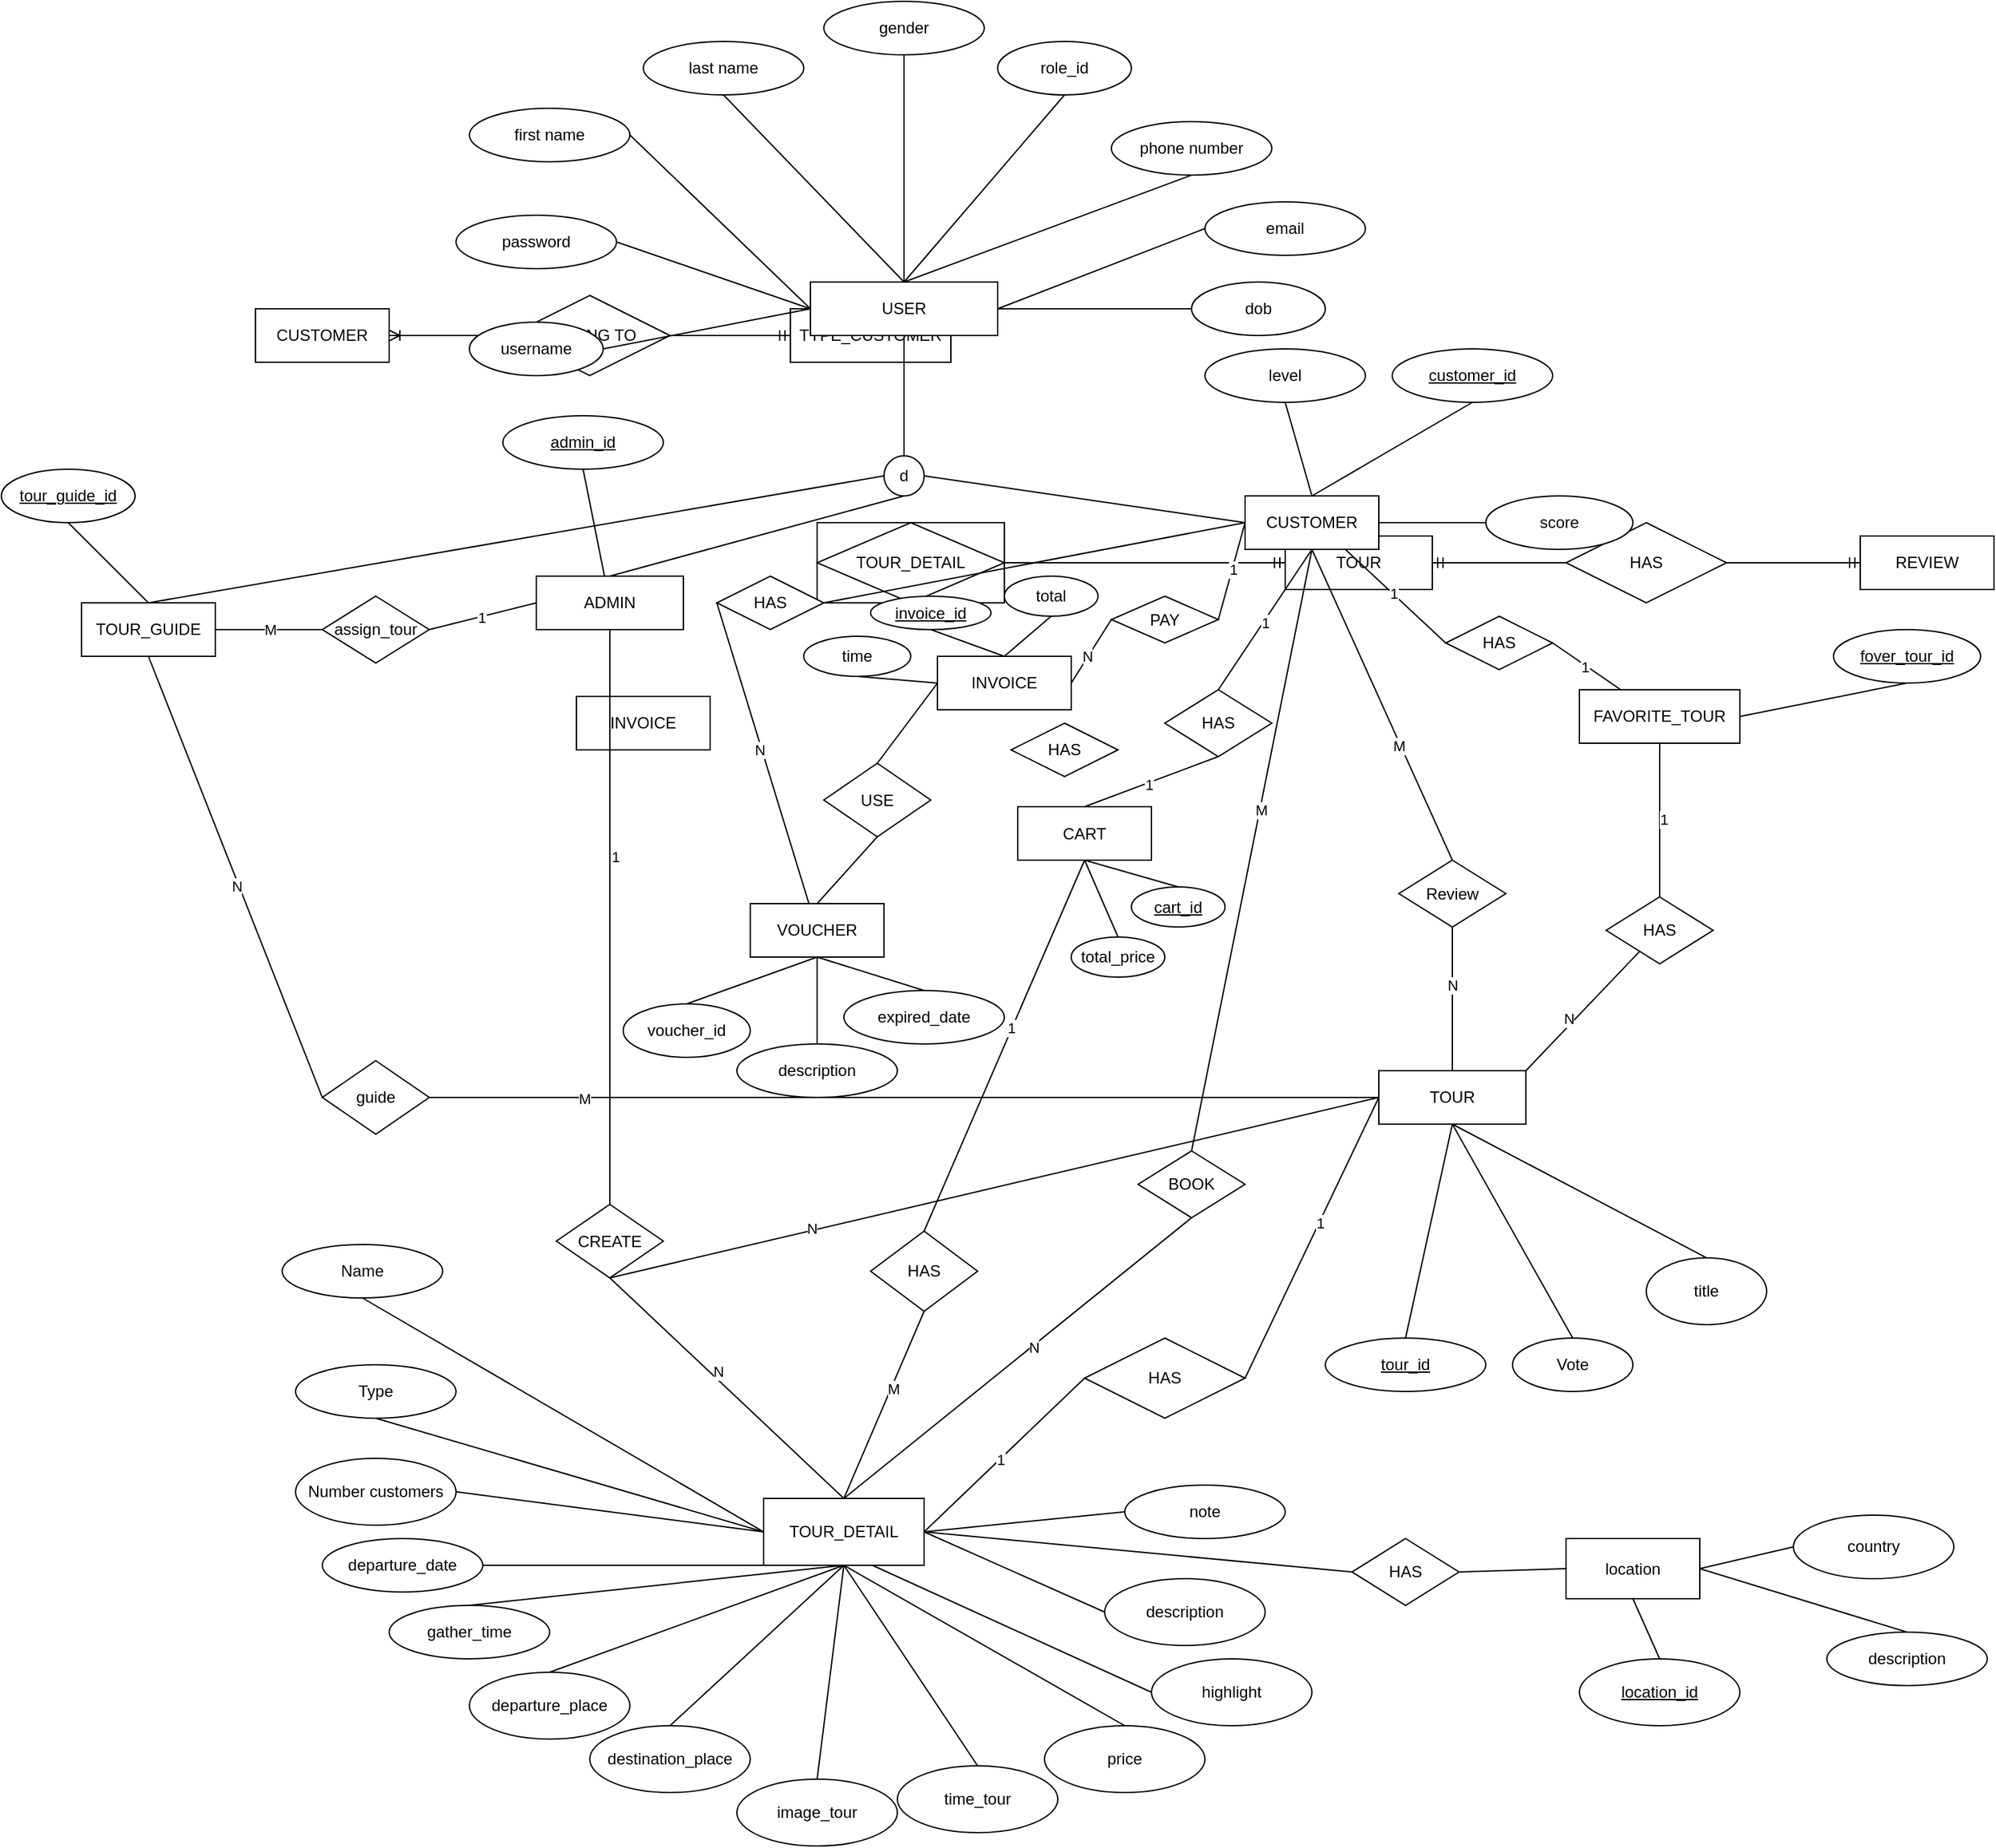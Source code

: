 <mxfile>
    <diagram id="e5dL9F90iZOPFYNuldWa" name="Page-1">
        <mxGraphModel dx="1543" dy="1527" grid="1" gridSize="10" guides="1" tooltips="1" connect="1" arrows="1" fold="1" page="1" pageScale="1" pageWidth="850" pageHeight="1100" background="none" math="0" shadow="0">
            <root>
                <mxCell id="0"/>
                <mxCell id="1" parent="0"/>
                <mxCell id="2" value="TOUR" style="rounded=0;whiteSpace=wrap;html=1;" parent="1" vertex="1">
                    <mxGeometry x="650" y="260" width="110" height="40" as="geometry"/>
                </mxCell>
                <mxCell id="3" value="TOUR_DETAIL" style="shape=associativeEntity;whiteSpace=wrap;html=1;align=center;" parent="1" vertex="1">
                    <mxGeometry x="300" y="250" width="140" height="60" as="geometry"/>
                </mxCell>
                <mxCell id="4" value="HAS" style="shape=rhombus;perimeter=rhombusPerimeter;whiteSpace=wrap;html=1;align=center;" parent="1" vertex="1">
                    <mxGeometry x="860" y="250" width="120" height="60" as="geometry"/>
                </mxCell>
                <mxCell id="5" value="" style="edgeStyle=entityRelationEdgeStyle;fontSize=12;html=1;endArrow=ERmandOne;rounded=0;entryX=1;entryY=0.5;entryDx=0;entryDy=0;exitX=0;exitY=0.5;exitDx=0;exitDy=0;" parent="1" source="4" target="2" edge="1">
                    <mxGeometry width="100" height="100" relative="1" as="geometry">
                        <mxPoint x="370" y="440" as="sourcePoint"/>
                        <mxPoint x="770" y="290" as="targetPoint"/>
                    </mxGeometry>
                </mxCell>
                <mxCell id="6" value="REVIEW" style="whiteSpace=wrap;html=1;align=center;" parent="1" vertex="1">
                    <mxGeometry x="1080" y="260" width="100" height="40" as="geometry"/>
                </mxCell>
                <mxCell id="7" value="" style="edgeStyle=entityRelationEdgeStyle;fontSize=12;html=1;endArrow=ERmandOne;rounded=0;exitX=1;exitY=0.5;exitDx=0;exitDy=0;" parent="1" source="4" target="6" edge="1">
                    <mxGeometry width="100" height="100" relative="1" as="geometry">
                        <mxPoint x="450" y="440" as="sourcePoint"/>
                        <mxPoint x="550" y="340" as="targetPoint"/>
                    </mxGeometry>
                </mxCell>
                <mxCell id="8" value="" style="edgeStyle=entityRelationEdgeStyle;fontSize=12;html=1;endArrow=ERmandOne;rounded=0;exitX=1;exitY=0.5;exitDx=0;exitDy=0;entryX=0;entryY=0.5;entryDx=0;entryDy=0;" parent="1" source="3" target="2" edge="1">
                    <mxGeometry width="100" height="100" relative="1" as="geometry">
                        <mxPoint x="450" y="320" as="sourcePoint"/>
                        <mxPoint x="550" y="220" as="targetPoint"/>
                    </mxGeometry>
                </mxCell>
                <mxCell id="9" value="INVOICE" style="whiteSpace=wrap;html=1;align=center;" parent="1" vertex="1">
                    <mxGeometry x="120" y="380" width="100" height="40" as="geometry"/>
                </mxCell>
                <mxCell id="10" value="CUSTOMER" style="whiteSpace=wrap;html=1;align=center;" parent="1" vertex="1">
                    <mxGeometry x="-120" y="90" width="100" height="40" as="geometry"/>
                </mxCell>
                <mxCell id="11" value="TYPE_CUSTOMER" style="whiteSpace=wrap;html=1;align=center;" parent="1" vertex="1">
                    <mxGeometry x="280" y="90" width="120" height="40" as="geometry"/>
                </mxCell>
                <mxCell id="12" value="BELONG TO" style="shape=rhombus;perimeter=rhombusPerimeter;whiteSpace=wrap;html=1;align=center;" parent="1" vertex="1">
                    <mxGeometry x="70" y="80" width="120" height="60" as="geometry"/>
                </mxCell>
                <mxCell id="13" value="" style="edgeStyle=entityRelationEdgeStyle;fontSize=12;html=1;endArrow=ERoneToMany;rounded=0;entryX=1;entryY=0.5;entryDx=0;entryDy=0;exitX=0;exitY=0.5;exitDx=0;exitDy=0;" parent="1" source="12" target="10" edge="1">
                    <mxGeometry width="100" height="100" relative="1" as="geometry">
                        <mxPoint x="450" y="180" as="sourcePoint"/>
                        <mxPoint x="550" y="80" as="targetPoint"/>
                    </mxGeometry>
                </mxCell>
                <mxCell id="14" value="" style="edgeStyle=entityRelationEdgeStyle;fontSize=12;html=1;endArrow=ERmandOne;rounded=0;exitX=1;exitY=0.5;exitDx=0;exitDy=0;" parent="1" source="12" target="11" edge="1">
                    <mxGeometry width="100" height="100" relative="1" as="geometry">
                        <mxPoint x="450" y="180" as="sourcePoint"/>
                        <mxPoint x="550" y="80" as="targetPoint"/>
                    </mxGeometry>
                </mxCell>
                <mxCell id="15" value="TOUR" style="rounded=0;whiteSpace=wrap;html=1;" vertex="1" parent="1">
                    <mxGeometry x="720" y="660" width="110" height="40" as="geometry"/>
                </mxCell>
                <mxCell id="16" value="HAS" style="shape=rhombus;perimeter=rhombusPerimeter;whiteSpace=wrap;html=1;align=center;" vertex="1" parent="1">
                    <mxGeometry x="500" y="860" width="120" height="60" as="geometry"/>
                </mxCell>
                <mxCell id="17" value="INVOICE" style="whiteSpace=wrap;html=1;align=center;" vertex="1" parent="1">
                    <mxGeometry x="390" y="350" width="100" height="40" as="geometry"/>
                </mxCell>
                <mxCell id="18" value="CUSTOMER" style="whiteSpace=wrap;html=1;align=center;" vertex="1" parent="1">
                    <mxGeometry x="620" y="230" width="100" height="40" as="geometry"/>
                </mxCell>
                <mxCell id="19" value="Review" style="rhombus;whiteSpace=wrap;html=1;" vertex="1" parent="1">
                    <mxGeometry x="735" y="502.5" width="80" height="50" as="geometry"/>
                </mxCell>
                <mxCell id="20" value="" style="endArrow=none;html=1;rounded=0;exitX=0.5;exitY=0;exitDx=0;exitDy=0;entryX=0.5;entryY=1;entryDx=0;entryDy=0;" edge="1" parent="1" source="19" target="18">
                    <mxGeometry width="50" height="50" relative="1" as="geometry">
                        <mxPoint x="480" y="570" as="sourcePoint"/>
                        <mxPoint x="530" y="520" as="targetPoint"/>
                    </mxGeometry>
                </mxCell>
                <mxCell id="21" value="M" style="edgeLabel;html=1;align=center;verticalAlign=middle;resizable=0;points=[];" vertex="1" connectable="0" parent="20">
                    <mxGeometry x="-0.261" y="2" relative="1" as="geometry">
                        <mxPoint as="offset"/>
                    </mxGeometry>
                </mxCell>
                <mxCell id="22" value="" style="endArrow=none;html=1;rounded=0;exitX=0.5;exitY=0;exitDx=0;exitDy=0;entryX=0.5;entryY=1;entryDx=0;entryDy=0;" edge="1" parent="1" source="15" target="19">
                    <mxGeometry width="50" height="50" relative="1" as="geometry">
                        <mxPoint x="480" y="470" as="sourcePoint"/>
                        <mxPoint x="530" y="420" as="targetPoint"/>
                    </mxGeometry>
                </mxCell>
                <mxCell id="23" value="N" style="edgeLabel;html=1;align=center;verticalAlign=middle;resizable=0;points=[];" vertex="1" connectable="0" parent="22">
                    <mxGeometry x="0.204" relative="1" as="geometry">
                        <mxPoint as="offset"/>
                    </mxGeometry>
                </mxCell>
                <mxCell id="24" value="HAS" style="rhombus;whiteSpace=wrap;html=1;" vertex="1" parent="1">
                    <mxGeometry x="225" y="290" width="80" height="40" as="geometry"/>
                </mxCell>
                <mxCell id="25" value="VOUCHER" style="rounded=0;whiteSpace=wrap;html=1;" vertex="1" parent="1">
                    <mxGeometry x="250" y="535" width="100" height="40" as="geometry"/>
                </mxCell>
                <mxCell id="26" value="USER" style="rounded=0;whiteSpace=wrap;html=1;" vertex="1" parent="1">
                    <mxGeometry x="295" y="70" width="140" height="40" as="geometry"/>
                </mxCell>
                <mxCell id="27" value="TOUR_GUIDE" style="rounded=0;whiteSpace=wrap;html=1;" vertex="1" parent="1">
                    <mxGeometry x="-250" y="310" width="100" height="40" as="geometry"/>
                </mxCell>
                <mxCell id="28" value="ADMIN" style="rounded=0;whiteSpace=wrap;html=1;" vertex="1" parent="1">
                    <mxGeometry x="90" y="290" width="110" height="40" as="geometry"/>
                </mxCell>
                <mxCell id="29" value="FAVORITE_TOUR" style="rounded=0;whiteSpace=wrap;html=1;" vertex="1" parent="1">
                    <mxGeometry x="870" y="375" width="120" height="40" as="geometry"/>
                </mxCell>
                <mxCell id="30" value="" style="endArrow=none;html=1;rounded=0;exitX=0;exitY=0.5;exitDx=0;exitDy=0;entryX=1;entryY=0.5;entryDx=0;entryDy=0;" edge="1" parent="1" source="18" target="24">
                    <mxGeometry width="50" height="50" relative="1" as="geometry">
                        <mxPoint x="550" y="350" as="sourcePoint"/>
                        <mxPoint x="600" y="300" as="targetPoint"/>
                    </mxGeometry>
                </mxCell>
                <mxCell id="31" value="" style="endArrow=none;html=1;rounded=0;exitX=0;exitY=0.5;exitDx=0;exitDy=0;" edge="1" parent="1" source="24" target="25">
                    <mxGeometry width="50" height="50" relative="1" as="geometry">
                        <mxPoint x="550" y="350" as="sourcePoint"/>
                        <mxPoint x="600" y="300" as="targetPoint"/>
                    </mxGeometry>
                </mxCell>
                <mxCell id="32" value="N" style="edgeLabel;html=1;align=center;verticalAlign=middle;resizable=0;points=[];" vertex="1" connectable="0" parent="31">
                    <mxGeometry x="-0.027" y="-2" relative="1" as="geometry">
                        <mxPoint as="offset"/>
                    </mxGeometry>
                </mxCell>
                <mxCell id="33" value="" style="endArrow=none;html=1;rounded=0;exitX=0.75;exitY=1;exitDx=0;exitDy=0;entryX=0;entryY=0.5;entryDx=0;entryDy=0;" edge="1" parent="1" source="18" target="35">
                    <mxGeometry width="50" height="50" relative="1" as="geometry">
                        <mxPoint x="550" y="350" as="sourcePoint"/>
                        <mxPoint x="600" y="300" as="targetPoint"/>
                    </mxGeometry>
                </mxCell>
                <mxCell id="34" value="1" style="edgeLabel;html=1;align=center;verticalAlign=middle;resizable=0;points=[];" vertex="1" connectable="0" parent="33">
                    <mxGeometry x="-0.059" y="1" relative="1" as="geometry">
                        <mxPoint as="offset"/>
                    </mxGeometry>
                </mxCell>
                <mxCell id="35" value="HAS" style="rhombus;whiteSpace=wrap;html=1;" vertex="1" parent="1">
                    <mxGeometry x="770" y="320" width="80" height="40" as="geometry"/>
                </mxCell>
                <mxCell id="36" value="" style="endArrow=none;html=1;rounded=0;exitX=1;exitY=0.5;exitDx=0;exitDy=0;" edge="1" parent="1" source="35" target="29">
                    <mxGeometry width="50" height="50" relative="1" as="geometry">
                        <mxPoint x="550" y="350" as="sourcePoint"/>
                        <mxPoint x="600" y="300" as="targetPoint"/>
                    </mxGeometry>
                </mxCell>
                <mxCell id="37" value="1" style="edgeLabel;html=1;align=center;verticalAlign=middle;resizable=0;points=[];" vertex="1" connectable="0" parent="36">
                    <mxGeometry x="-0.026" y="-1" relative="1" as="geometry">
                        <mxPoint as="offset"/>
                    </mxGeometry>
                </mxCell>
                <mxCell id="38" value="" style="endArrow=none;html=1;rounded=0;exitX=1;exitY=0;exitDx=0;exitDy=0;" edge="1" parent="1" source="15" target="40">
                    <mxGeometry width="50" height="50" relative="1" as="geometry">
                        <mxPoint x="550" y="430" as="sourcePoint"/>
                        <mxPoint x="600" y="380" as="targetPoint"/>
                    </mxGeometry>
                </mxCell>
                <mxCell id="39" value="N" style="edgeLabel;html=1;align=center;verticalAlign=middle;resizable=0;points=[];" vertex="1" connectable="0" parent="38">
                    <mxGeometry x="-0.176" y="3" relative="1" as="geometry">
                        <mxPoint x="-1" as="offset"/>
                    </mxGeometry>
                </mxCell>
                <mxCell id="40" value="HAS" style="rhombus;whiteSpace=wrap;html=1;" vertex="1" parent="1">
                    <mxGeometry x="890" y="530" width="80" height="50" as="geometry"/>
                </mxCell>
                <mxCell id="41" value="" style="endArrow=none;html=1;rounded=0;exitX=0.5;exitY=1;exitDx=0;exitDy=0;entryX=0.5;entryY=0;entryDx=0;entryDy=0;" edge="1" parent="1" source="29" target="40">
                    <mxGeometry width="50" height="50" relative="1" as="geometry">
                        <mxPoint x="550" y="430" as="sourcePoint"/>
                        <mxPoint x="600" y="380" as="targetPoint"/>
                    </mxGeometry>
                </mxCell>
                <mxCell id="42" value="1" style="edgeLabel;html=1;align=center;verticalAlign=middle;resizable=0;points=[];" vertex="1" connectable="0" parent="41">
                    <mxGeometry x="-0.019" y="3" relative="1" as="geometry">
                        <mxPoint as="offset"/>
                    </mxGeometry>
                </mxCell>
                <mxCell id="43" value="TOUR_DETAIL" style="rounded=0;whiteSpace=wrap;html=1;" vertex="1" parent="1">
                    <mxGeometry x="260" y="980" width="120" height="50" as="geometry"/>
                </mxCell>
                <mxCell id="44" value="" style="endArrow=none;html=1;rounded=0;exitX=1;exitY=0.5;exitDx=0;exitDy=0;entryX=0;entryY=0.5;entryDx=0;entryDy=0;" edge="1" parent="1" source="43" target="16">
                    <mxGeometry width="50" height="50" relative="1" as="geometry">
                        <mxPoint x="230" y="300" as="sourcePoint"/>
                        <mxPoint x="280" y="250" as="targetPoint"/>
                    </mxGeometry>
                </mxCell>
                <mxCell id="45" value="N" style="edgeLabel;html=1;align=center;verticalAlign=middle;resizable=0;points=[];" vertex="1" connectable="0" parent="44">
                    <mxGeometry x="-0.065" y="-1" relative="1" as="geometry">
                        <mxPoint as="offset"/>
                    </mxGeometry>
                </mxCell>
                <mxCell id="46" value="1" style="edgeLabel;html=1;align=center;verticalAlign=middle;resizable=0;points=[];" vertex="1" connectable="0" parent="44">
                    <mxGeometry x="-0.051" relative="1" as="geometry">
                        <mxPoint as="offset"/>
                    </mxGeometry>
                </mxCell>
                <mxCell id="47" value="" style="endArrow=none;html=1;rounded=0;exitX=1;exitY=0.5;exitDx=0;exitDy=0;entryX=0;entryY=0.5;entryDx=0;entryDy=0;" edge="1" parent="1" source="16" target="15">
                    <mxGeometry width="50" height="50" relative="1" as="geometry">
                        <mxPoint x="230" y="300" as="sourcePoint"/>
                        <mxPoint x="280" y="250" as="targetPoint"/>
                    </mxGeometry>
                </mxCell>
                <mxCell id="48" value="1" style="edgeLabel;html=1;align=center;verticalAlign=middle;resizable=0;points=[];" vertex="1" connectable="0" parent="47">
                    <mxGeometry x="0.111" relative="1" as="geometry">
                        <mxPoint as="offset"/>
                    </mxGeometry>
                </mxCell>
                <mxCell id="49" value="Vote" style="ellipse;whiteSpace=wrap;html=1;" vertex="1" parent="1">
                    <mxGeometry x="820" y="860" width="90" height="40" as="geometry"/>
                </mxCell>
                <mxCell id="50" value="" style="endArrow=none;html=1;rounded=0;exitX=0.5;exitY=1;exitDx=0;exitDy=0;entryX=0.5;entryY=0;entryDx=0;entryDy=0;" edge="1" parent="1" source="15" target="49">
                    <mxGeometry width="50" height="50" relative="1" as="geometry">
                        <mxPoint x="390" y="590" as="sourcePoint"/>
                        <mxPoint x="440" y="540" as="targetPoint"/>
                    </mxGeometry>
                </mxCell>
                <mxCell id="51" value="BOOK" style="rhombus;whiteSpace=wrap;html=1;" vertex="1" parent="1">
                    <mxGeometry x="540" y="720" width="80" height="50" as="geometry"/>
                </mxCell>
                <mxCell id="52" value="" style="endArrow=none;html=1;rounded=0;exitX=0.5;exitY=0;exitDx=0;exitDy=0;entryX=0.5;entryY=1;entryDx=0;entryDy=0;" edge="1" parent="1" source="51" target="18">
                    <mxGeometry width="50" height="50" relative="1" as="geometry">
                        <mxPoint x="360" y="535" as="sourcePoint"/>
                        <mxPoint x="440" y="360" as="targetPoint"/>
                    </mxGeometry>
                </mxCell>
                <mxCell id="53" value="M" style="edgeLabel;html=1;align=center;verticalAlign=middle;resizable=0;points=[];" vertex="1" connectable="0" parent="52">
                    <mxGeometry x="0.134" y="-1" relative="1" as="geometry">
                        <mxPoint as="offset"/>
                    </mxGeometry>
                </mxCell>
                <mxCell id="54" value="" style="endArrow=none;html=1;rounded=0;exitX=0.5;exitY=0;exitDx=0;exitDy=0;entryX=0.5;entryY=1;entryDx=0;entryDy=0;" edge="1" parent="1" source="43" target="51">
                    <mxGeometry width="50" height="50" relative="1" as="geometry">
                        <mxPoint x="390" y="410" as="sourcePoint"/>
                        <mxPoint x="440" y="360" as="targetPoint"/>
                    </mxGeometry>
                </mxCell>
                <mxCell id="55" value="N" style="edgeLabel;html=1;align=center;verticalAlign=middle;resizable=0;points=[];" vertex="1" connectable="0" parent="54">
                    <mxGeometry x="0.085" y="-1" relative="1" as="geometry">
                        <mxPoint as="offset"/>
                    </mxGeometry>
                </mxCell>
                <mxCell id="56" value="username" style="ellipse;whiteSpace=wrap;html=1;" vertex="1" parent="1">
                    <mxGeometry x="40" y="100" width="100" height="40" as="geometry"/>
                </mxCell>
                <mxCell id="57" value="password" style="ellipse;whiteSpace=wrap;html=1;" vertex="1" parent="1">
                    <mxGeometry x="30" y="20" width="120" height="40" as="geometry"/>
                </mxCell>
                <mxCell id="58" value="first name" style="ellipse;whiteSpace=wrap;html=1;" vertex="1" parent="1">
                    <mxGeometry x="40" y="-60" width="120" height="40" as="geometry"/>
                </mxCell>
                <mxCell id="59" value="last name" style="ellipse;whiteSpace=wrap;html=1;" vertex="1" parent="1">
                    <mxGeometry x="170" y="-110" width="120" height="40" as="geometry"/>
                </mxCell>
                <mxCell id="60" value="phone number" style="ellipse;whiteSpace=wrap;html=1;" vertex="1" parent="1">
                    <mxGeometry x="520" y="-50" width="120" height="40" as="geometry"/>
                </mxCell>
                <mxCell id="61" value="gender" style="ellipse;whiteSpace=wrap;html=1;" vertex="1" parent="1">
                    <mxGeometry x="305" y="-140" width="120" height="40" as="geometry"/>
                </mxCell>
                <mxCell id="62" value="email" style="ellipse;whiteSpace=wrap;html=1;" vertex="1" parent="1">
                    <mxGeometry x="590" y="10" width="120" height="40" as="geometry"/>
                </mxCell>
                <mxCell id="63" value="dob" style="ellipse;whiteSpace=wrap;html=1;" vertex="1" parent="1">
                    <mxGeometry x="580" y="70" width="100" height="40" as="geometry"/>
                </mxCell>
                <mxCell id="64" value="role_id" style="ellipse;whiteSpace=wrap;html=1;" vertex="1" parent="1">
                    <mxGeometry x="435" y="-110" width="100" height="40" as="geometry"/>
                </mxCell>
                <mxCell id="65" value="" style="endArrow=none;html=1;rounded=0;exitX=0;exitY=0.5;exitDx=0;exitDy=0;entryX=1;entryY=0.5;entryDx=0;entryDy=0;" edge="1" parent="1" source="26" target="56">
                    <mxGeometry width="50" height="50" relative="1" as="geometry">
                        <mxPoint x="390" y="60" as="sourcePoint"/>
                        <mxPoint x="440" y="10" as="targetPoint"/>
                    </mxGeometry>
                </mxCell>
                <mxCell id="66" value="" style="endArrow=none;html=1;rounded=0;exitX=0;exitY=0.5;exitDx=0;exitDy=0;entryX=1;entryY=0.5;entryDx=0;entryDy=0;" edge="1" parent="1" source="26" target="57">
                    <mxGeometry width="50" height="50" relative="1" as="geometry">
                        <mxPoint x="390" y="60" as="sourcePoint"/>
                        <mxPoint x="440" y="10" as="targetPoint"/>
                    </mxGeometry>
                </mxCell>
                <mxCell id="67" value="" style="endArrow=none;html=1;rounded=0;exitX=0;exitY=0.5;exitDx=0;exitDy=0;entryX=1;entryY=0.5;entryDx=0;entryDy=0;" edge="1" parent="1" source="26" target="58">
                    <mxGeometry width="50" height="50" relative="1" as="geometry">
                        <mxPoint x="390" y="60" as="sourcePoint"/>
                        <mxPoint x="440" y="10" as="targetPoint"/>
                    </mxGeometry>
                </mxCell>
                <mxCell id="68" value="" style="endArrow=none;html=1;rounded=0;exitX=0.5;exitY=0;exitDx=0;exitDy=0;entryX=0.5;entryY=1;entryDx=0;entryDy=0;" edge="1" parent="1" source="26" target="59">
                    <mxGeometry width="50" height="50" relative="1" as="geometry">
                        <mxPoint x="390" y="60" as="sourcePoint"/>
                        <mxPoint x="440" y="10" as="targetPoint"/>
                    </mxGeometry>
                </mxCell>
                <mxCell id="69" value="" style="endArrow=none;html=1;rounded=0;exitX=0.5;exitY=0;exitDx=0;exitDy=0;entryX=0.5;entryY=1;entryDx=0;entryDy=0;" edge="1" parent="1" source="26" target="61">
                    <mxGeometry width="50" height="50" relative="1" as="geometry">
                        <mxPoint x="390" y="60" as="sourcePoint"/>
                        <mxPoint x="440" y="10" as="targetPoint"/>
                    </mxGeometry>
                </mxCell>
                <mxCell id="70" value="" style="endArrow=none;html=1;rounded=0;exitX=0.5;exitY=0;exitDx=0;exitDy=0;entryX=0.5;entryY=1;entryDx=0;entryDy=0;" edge="1" parent="1" source="26" target="64">
                    <mxGeometry width="50" height="50" relative="1" as="geometry">
                        <mxPoint x="390" y="60" as="sourcePoint"/>
                        <mxPoint x="440" y="10" as="targetPoint"/>
                    </mxGeometry>
                </mxCell>
                <mxCell id="71" value="" style="endArrow=none;html=1;rounded=0;exitX=0.5;exitY=0;exitDx=0;exitDy=0;entryX=0.5;entryY=1;entryDx=0;entryDy=0;" edge="1" parent="1" source="26" target="60">
                    <mxGeometry width="50" height="50" relative="1" as="geometry">
                        <mxPoint x="390" y="60" as="sourcePoint"/>
                        <mxPoint x="440" y="10" as="targetPoint"/>
                    </mxGeometry>
                </mxCell>
                <mxCell id="72" value="" style="endArrow=none;html=1;rounded=0;exitX=1;exitY=0.5;exitDx=0;exitDy=0;entryX=0;entryY=0.5;entryDx=0;entryDy=0;" edge="1" parent="1" source="26" target="62">
                    <mxGeometry width="50" height="50" relative="1" as="geometry">
                        <mxPoint x="390" y="60" as="sourcePoint"/>
                        <mxPoint x="440" y="10" as="targetPoint"/>
                    </mxGeometry>
                </mxCell>
                <mxCell id="73" value="" style="endArrow=none;html=1;rounded=0;exitX=1;exitY=0.5;exitDx=0;exitDy=0;entryX=0;entryY=0.5;entryDx=0;entryDy=0;" edge="1" parent="1" source="26" target="63">
                    <mxGeometry width="50" height="50" relative="1" as="geometry">
                        <mxPoint x="390" y="60" as="sourcePoint"/>
                        <mxPoint x="440" y="10" as="targetPoint"/>
                    </mxGeometry>
                </mxCell>
                <mxCell id="74" value="&lt;u&gt;customer_id&lt;/u&gt;" style="ellipse;whiteSpace=wrap;html=1;" vertex="1" parent="1">
                    <mxGeometry x="730" y="120" width="120" height="40" as="geometry"/>
                </mxCell>
                <mxCell id="75" value="" style="endArrow=none;html=1;rounded=0;exitX=0.5;exitY=0;exitDx=0;exitDy=0;entryX=0.5;entryY=1;entryDx=0;entryDy=0;" edge="1" parent="1" source="18" target="74">
                    <mxGeometry width="50" height="50" relative="1" as="geometry">
                        <mxPoint x="370" y="130" as="sourcePoint"/>
                        <mxPoint x="420" y="80" as="targetPoint"/>
                    </mxGeometry>
                </mxCell>
                <mxCell id="76" value="level" style="ellipse;whiteSpace=wrap;html=1;" vertex="1" parent="1">
                    <mxGeometry x="590" y="120" width="120" height="40" as="geometry"/>
                </mxCell>
                <mxCell id="77" value="" style="endArrow=none;html=1;rounded=0;exitX=0.5;exitY=0;exitDx=0;exitDy=0;entryX=0.5;entryY=1;entryDx=0;entryDy=0;" edge="1" parent="1" source="18" target="76">
                    <mxGeometry width="50" height="50" relative="1" as="geometry">
                        <mxPoint x="370" y="130" as="sourcePoint"/>
                        <mxPoint x="420" y="80" as="targetPoint"/>
                    </mxGeometry>
                </mxCell>
                <mxCell id="78" value="d" style="ellipse;whiteSpace=wrap;html=1;aspect=fixed;" vertex="1" parent="1">
                    <mxGeometry x="350" y="200" width="30" height="30" as="geometry"/>
                </mxCell>
                <mxCell id="79" value="" style="endArrow=none;html=1;rounded=0;exitX=0.5;exitY=1;exitDx=0;exitDy=0;entryX=0.5;entryY=0;entryDx=0;entryDy=0;" edge="1" parent="1" source="26" target="78">
                    <mxGeometry width="50" height="50" relative="1" as="geometry">
                        <mxPoint x="370" y="130" as="sourcePoint"/>
                        <mxPoint x="420" y="80" as="targetPoint"/>
                    </mxGeometry>
                </mxCell>
                <mxCell id="80" value="" style="endArrow=none;html=1;rounded=0;exitX=1;exitY=0.5;exitDx=0;exitDy=0;" edge="1" parent="1" source="78">
                    <mxGeometry width="50" height="50" relative="1" as="geometry">
                        <mxPoint x="370" y="130" as="sourcePoint"/>
                        <mxPoint x="620" y="250" as="targetPoint"/>
                    </mxGeometry>
                </mxCell>
                <mxCell id="81" value="" style="endArrow=none;html=1;rounded=0;exitX=0.5;exitY=0;exitDx=0;exitDy=0;entryX=0.5;entryY=1;entryDx=0;entryDy=0;" edge="1" parent="1" source="28" target="78">
                    <mxGeometry width="50" height="50" relative="1" as="geometry">
                        <mxPoint x="370" y="360" as="sourcePoint"/>
                        <mxPoint x="420" y="310" as="targetPoint"/>
                    </mxGeometry>
                </mxCell>
                <mxCell id="82" value="" style="endArrow=none;html=1;rounded=0;exitX=0.5;exitY=0;exitDx=0;exitDy=0;entryX=0;entryY=0.5;entryDx=0;entryDy=0;" edge="1" parent="1" source="27" target="78">
                    <mxGeometry width="50" height="50" relative="1" as="geometry">
                        <mxPoint x="370" y="240" as="sourcePoint"/>
                        <mxPoint x="420" y="190" as="targetPoint"/>
                    </mxGeometry>
                </mxCell>
                <mxCell id="83" value="CART" style="rounded=0;whiteSpace=wrap;html=1;" vertex="1" parent="1">
                    <mxGeometry x="450" y="462.5" width="100" height="40" as="geometry"/>
                </mxCell>
                <mxCell id="84" value="CREATE" style="rhombus;whiteSpace=wrap;html=1;" vertex="1" parent="1">
                    <mxGeometry x="105" y="760" width="80" height="55" as="geometry"/>
                </mxCell>
                <mxCell id="85" value="" style="endArrow=none;html=1;rounded=0;exitX=0.5;exitY=0;exitDx=0;exitDy=0;entryX=0.5;entryY=1;entryDx=0;entryDy=0;" edge="1" parent="1" source="84" target="28">
                    <mxGeometry width="50" height="50" relative="1" as="geometry">
                        <mxPoint x="370" y="360" as="sourcePoint"/>
                        <mxPoint x="420" y="310" as="targetPoint"/>
                    </mxGeometry>
                </mxCell>
                <mxCell id="86" value="1" style="edgeLabel;html=1;align=center;verticalAlign=middle;resizable=0;points=[];" vertex="1" connectable="0" parent="85">
                    <mxGeometry x="0.21" y="-4" relative="1" as="geometry">
                        <mxPoint as="offset"/>
                    </mxGeometry>
                </mxCell>
                <mxCell id="87" value="" style="endArrow=none;html=1;rounded=0;entryX=0.5;entryY=1;entryDx=0;entryDy=0;exitX=0;exitY=0.5;exitDx=0;exitDy=0;" edge="1" parent="1" source="15" target="84">
                    <mxGeometry width="50" height="50" relative="1" as="geometry">
                        <mxPoint x="300" y="660" as="sourcePoint"/>
                        <mxPoint x="420" y="420" as="targetPoint"/>
                    </mxGeometry>
                </mxCell>
                <mxCell id="88" value="N" style="edgeLabel;html=1;align=center;verticalAlign=middle;resizable=0;points=[];" vertex="1" connectable="0" parent="87">
                    <mxGeometry x="0.473" y="-2" relative="1" as="geometry">
                        <mxPoint as="offset"/>
                    </mxGeometry>
                </mxCell>
                <mxCell id="89" value="Name" style="ellipse;whiteSpace=wrap;html=1;" vertex="1" parent="1">
                    <mxGeometry x="-100" y="790" width="120" height="40" as="geometry"/>
                </mxCell>
                <mxCell id="90" value="Type" style="ellipse;whiteSpace=wrap;html=1;" vertex="1" parent="1">
                    <mxGeometry x="-90" y="880" width="120" height="40" as="geometry"/>
                </mxCell>
                <mxCell id="91" value="Number customers" style="ellipse;whiteSpace=wrap;html=1;" vertex="1" parent="1">
                    <mxGeometry x="-90" y="950" width="120" height="50" as="geometry"/>
                </mxCell>
                <mxCell id="92" value="" style="endArrow=none;html=1;rounded=0;exitX=0.5;exitY=1;exitDx=0;exitDy=0;entryX=0;entryY=0.5;entryDx=0;entryDy=0;" edge="1" parent="1" source="89" target="43">
                    <mxGeometry width="50" height="50" relative="1" as="geometry">
                        <mxPoint x="370" y="690" as="sourcePoint"/>
                        <mxPoint x="420" y="640" as="targetPoint"/>
                    </mxGeometry>
                </mxCell>
                <mxCell id="93" value="" style="endArrow=none;html=1;rounded=0;exitX=0.5;exitY=1;exitDx=0;exitDy=0;entryX=0;entryY=0.5;entryDx=0;entryDy=0;" edge="1" parent="1" source="90" target="43">
                    <mxGeometry width="50" height="50" relative="1" as="geometry">
                        <mxPoint x="370" y="690" as="sourcePoint"/>
                        <mxPoint x="420" y="640" as="targetPoint"/>
                    </mxGeometry>
                </mxCell>
                <mxCell id="94" value="" style="endArrow=none;html=1;rounded=0;exitX=1;exitY=0.5;exitDx=0;exitDy=0;entryX=0;entryY=0.5;entryDx=0;entryDy=0;" edge="1" parent="1" source="91" target="43">
                    <mxGeometry width="50" height="50" relative="1" as="geometry">
                        <mxPoint x="370" y="690" as="sourcePoint"/>
                        <mxPoint x="420" y="640" as="targetPoint"/>
                    </mxGeometry>
                </mxCell>
                <mxCell id="95" value="" style="endArrow=none;html=1;rounded=0;exitX=0.5;exitY=1;exitDx=0;exitDy=0;" edge="1" parent="1" source="43" target="96">
                    <mxGeometry width="50" height="50" relative="1" as="geometry">
                        <mxPoint x="370" y="690" as="sourcePoint"/>
                        <mxPoint x="420" y="640" as="targetPoint"/>
                    </mxGeometry>
                </mxCell>
                <mxCell id="96" value="departure_date" style="ellipse;whiteSpace=wrap;html=1;" vertex="1" parent="1">
                    <mxGeometry x="-70" y="1010" width="120" height="40" as="geometry"/>
                </mxCell>
                <mxCell id="97" value="gather_time" style="ellipse;whiteSpace=wrap;html=1;" vertex="1" parent="1">
                    <mxGeometry x="-20" y="1060" width="120" height="40" as="geometry"/>
                </mxCell>
                <mxCell id="98" value="" style="endArrow=none;html=1;rounded=0;entryX=0.5;entryY=1;entryDx=0;entryDy=0;exitX=0.5;exitY=0;exitDx=0;exitDy=0;" edge="1" parent="1" source="97" target="43">
                    <mxGeometry width="50" height="50" relative="1" as="geometry">
                        <mxPoint x="290" y="1010" as="sourcePoint"/>
                        <mxPoint x="420" y="750" as="targetPoint"/>
                    </mxGeometry>
                </mxCell>
                <mxCell id="99" value="departure_place" style="ellipse;whiteSpace=wrap;html=1;" vertex="1" parent="1">
                    <mxGeometry x="40" y="1110" width="120" height="50" as="geometry"/>
                </mxCell>
                <mxCell id="100" value="" style="endArrow=none;html=1;rounded=0;entryX=0.5;entryY=1;entryDx=0;entryDy=0;exitX=0.5;exitY=0;exitDx=0;exitDy=0;" edge="1" parent="1" source="99" target="43">
                    <mxGeometry width="50" height="50" relative="1" as="geometry">
                        <mxPoint x="370" y="800" as="sourcePoint"/>
                        <mxPoint x="420" y="750" as="targetPoint"/>
                    </mxGeometry>
                </mxCell>
                <mxCell id="101" value="destination_place" style="ellipse;whiteSpace=wrap;html=1;" vertex="1" parent="1">
                    <mxGeometry x="130" y="1150" width="120" height="50" as="geometry"/>
                </mxCell>
                <mxCell id="102" value="" style="endArrow=none;html=1;rounded=0;entryX=0.5;entryY=1;entryDx=0;entryDy=0;exitX=0.5;exitY=0;exitDx=0;exitDy=0;" edge="1" parent="1" source="101" target="43">
                    <mxGeometry width="50" height="50" relative="1" as="geometry">
                        <mxPoint x="370" y="800" as="sourcePoint"/>
                        <mxPoint x="420" y="750" as="targetPoint"/>
                    </mxGeometry>
                </mxCell>
                <mxCell id="103" value="image_tour" style="ellipse;whiteSpace=wrap;html=1;" vertex="1" parent="1">
                    <mxGeometry x="240" y="1190" width="120" height="50" as="geometry"/>
                </mxCell>
                <mxCell id="104" value="" style="endArrow=none;html=1;rounded=0;entryX=0.5;entryY=1;entryDx=0;entryDy=0;exitX=0.5;exitY=0;exitDx=0;exitDy=0;" edge="1" parent="1" source="103" target="43">
                    <mxGeometry width="50" height="50" relative="1" as="geometry">
                        <mxPoint x="370" y="1030" as="sourcePoint"/>
                        <mxPoint x="420" y="980" as="targetPoint"/>
                    </mxGeometry>
                </mxCell>
                <mxCell id="105" value="time_tour" style="ellipse;whiteSpace=wrap;html=1;" vertex="1" parent="1">
                    <mxGeometry x="360" y="1180" width="120" height="50" as="geometry"/>
                </mxCell>
                <mxCell id="106" value="" style="endArrow=none;html=1;rounded=0;entryX=0.5;entryY=1;entryDx=0;entryDy=0;exitX=0.5;exitY=0;exitDx=0;exitDy=0;" edge="1" parent="1" source="105" target="43">
                    <mxGeometry width="50" height="50" relative="1" as="geometry">
                        <mxPoint x="370" y="1030" as="sourcePoint"/>
                        <mxPoint x="420" y="980" as="targetPoint"/>
                    </mxGeometry>
                </mxCell>
                <mxCell id="107" value="price" style="ellipse;whiteSpace=wrap;html=1;" vertex="1" parent="1">
                    <mxGeometry x="470" y="1150" width="120" height="50" as="geometry"/>
                </mxCell>
                <mxCell id="108" value="" style="endArrow=none;html=1;rounded=0;entryX=0.5;entryY=1;entryDx=0;entryDy=0;exitX=0.5;exitY=0;exitDx=0;exitDy=0;" edge="1" parent="1" source="107" target="43">
                    <mxGeometry width="50" height="50" relative="1" as="geometry">
                        <mxPoint x="370" y="910" as="sourcePoint"/>
                        <mxPoint x="420" y="860" as="targetPoint"/>
                    </mxGeometry>
                </mxCell>
                <mxCell id="109" value="highlight" style="ellipse;whiteSpace=wrap;html=1;" vertex="1" parent="1">
                    <mxGeometry x="550" y="1100" width="120" height="50" as="geometry"/>
                </mxCell>
                <mxCell id="110" value="" style="endArrow=none;html=1;rounded=0;entryX=0.673;entryY=0.995;entryDx=0;entryDy=0;entryPerimeter=0;exitX=0;exitY=0.5;exitDx=0;exitDy=0;" edge="1" parent="1" source="109" target="43">
                    <mxGeometry width="50" height="50" relative="1" as="geometry">
                        <mxPoint x="370" y="910" as="sourcePoint"/>
                        <mxPoint x="420" y="860" as="targetPoint"/>
                    </mxGeometry>
                </mxCell>
                <mxCell id="111" value="description" style="ellipse;whiteSpace=wrap;html=1;" vertex="1" parent="1">
                    <mxGeometry x="515" y="1040" width="120" height="50" as="geometry"/>
                </mxCell>
                <mxCell id="112" value="note" style="ellipse;whiteSpace=wrap;html=1;" vertex="1" parent="1">
                    <mxGeometry x="530" y="970" width="120" height="40" as="geometry"/>
                </mxCell>
                <mxCell id="113" value="" style="endArrow=none;html=1;rounded=0;exitX=0;exitY=0.5;exitDx=0;exitDy=0;entryX=1;entryY=0.5;entryDx=0;entryDy=0;" edge="1" parent="1" source="112" target="43">
                    <mxGeometry width="50" height="50" relative="1" as="geometry">
                        <mxPoint x="370" y="910" as="sourcePoint"/>
                        <mxPoint x="370" y="1005" as="targetPoint"/>
                    </mxGeometry>
                </mxCell>
                <mxCell id="114" value="" style="endArrow=none;html=1;rounded=0;exitX=1;exitY=0.5;exitDx=0;exitDy=0;entryX=0;entryY=0.5;entryDx=0;entryDy=0;" edge="1" parent="1" source="43" target="111">
                    <mxGeometry width="50" height="50" relative="1" as="geometry">
                        <mxPoint x="370" y="910" as="sourcePoint"/>
                        <mxPoint x="420" y="860" as="targetPoint"/>
                    </mxGeometry>
                </mxCell>
                <mxCell id="115" value="HAS" style="rhombus;whiteSpace=wrap;html=1;" vertex="1" parent="1">
                    <mxGeometry x="560" y="375" width="80" height="50" as="geometry"/>
                </mxCell>
                <mxCell id="116" value="" style="endArrow=none;html=1;rounded=0;entryX=0.5;entryY=1;entryDx=0;entryDy=0;exitX=0.5;exitY=0;exitDx=0;exitDy=0;" edge="1" parent="1" source="115" target="18">
                    <mxGeometry width="50" height="50" relative="1" as="geometry">
                        <mxPoint x="390" y="530" as="sourcePoint"/>
                        <mxPoint x="440" y="480" as="targetPoint"/>
                    </mxGeometry>
                </mxCell>
                <mxCell id="117" value="1" style="edgeLabel;html=1;align=center;verticalAlign=middle;resizable=0;points=[];" vertex="1" connectable="0" parent="116">
                    <mxGeometry x="-0.028" y="-1" relative="1" as="geometry">
                        <mxPoint as="offset"/>
                    </mxGeometry>
                </mxCell>
                <mxCell id="118" value="" style="endArrow=none;html=1;rounded=0;entryX=0.5;entryY=1;entryDx=0;entryDy=0;exitX=0.5;exitY=0;exitDx=0;exitDy=0;" edge="1" parent="1" source="83" target="115">
                    <mxGeometry width="50" height="50" relative="1" as="geometry">
                        <mxPoint x="390" y="530" as="sourcePoint"/>
                        <mxPoint x="440" y="480" as="targetPoint"/>
                    </mxGeometry>
                </mxCell>
                <mxCell id="119" value="1" style="edgeLabel;html=1;align=center;verticalAlign=middle;resizable=0;points=[];" vertex="1" connectable="0" parent="118">
                    <mxGeometry x="-0.048" y="-1" relative="1" as="geometry">
                        <mxPoint as="offset"/>
                    </mxGeometry>
                </mxCell>
                <mxCell id="120" value="HAS" style="rhombus;whiteSpace=wrap;html=1;" vertex="1" parent="1">
                    <mxGeometry x="340" y="780" width="80" height="60" as="geometry"/>
                </mxCell>
                <mxCell id="121" value="" style="endArrow=none;html=1;rounded=0;exitX=0.5;exitY=0;exitDx=0;exitDy=0;entryX=0.5;entryY=1;entryDx=0;entryDy=0;" edge="1" parent="1" source="120" target="83">
                    <mxGeometry width="50" height="50" relative="1" as="geometry">
                        <mxPoint x="390" y="530" as="sourcePoint"/>
                        <mxPoint x="440" y="480" as="targetPoint"/>
                    </mxGeometry>
                </mxCell>
                <mxCell id="122" value="1" style="edgeLabel;html=1;align=center;verticalAlign=middle;resizable=0;points=[];" vertex="1" connectable="0" parent="121">
                    <mxGeometry x="0.09" y="1" relative="1" as="geometry">
                        <mxPoint as="offset"/>
                    </mxGeometry>
                </mxCell>
                <mxCell id="123" value="" style="endArrow=none;html=1;rounded=0;exitX=0.5;exitY=0;exitDx=0;exitDy=0;entryX=0.5;entryY=1;entryDx=0;entryDy=0;" edge="1" parent="1" source="43" target="120">
                    <mxGeometry width="50" height="50" relative="1" as="geometry">
                        <mxPoint x="390" y="530" as="sourcePoint"/>
                        <mxPoint x="440" y="480" as="targetPoint"/>
                    </mxGeometry>
                </mxCell>
                <mxCell id="124" value="M" style="edgeLabel;html=1;align=center;verticalAlign=middle;resizable=0;points=[];" vertex="1" connectable="0" parent="123">
                    <mxGeometry x="0.172" y="-1" relative="1" as="geometry">
                        <mxPoint x="1" as="offset"/>
                    </mxGeometry>
                </mxCell>
                <mxCell id="125" value="PAY" style="rhombus;whiteSpace=wrap;html=1;" vertex="1" parent="1">
                    <mxGeometry x="520" y="305" width="80" height="35" as="geometry"/>
                </mxCell>
                <mxCell id="126" value="" style="endArrow=none;html=1;rounded=0;exitX=1;exitY=0.5;exitDx=0;exitDy=0;entryX=0;entryY=0.5;entryDx=0;entryDy=0;" edge="1" parent="1" source="125" target="18">
                    <mxGeometry width="50" height="50" relative="1" as="geometry">
                        <mxPoint x="390" y="420" as="sourcePoint"/>
                        <mxPoint x="440" y="370" as="targetPoint"/>
                    </mxGeometry>
                </mxCell>
                <mxCell id="127" value="1" style="edgeLabel;html=1;align=center;verticalAlign=middle;resizable=0;points=[];" vertex="1" connectable="0" parent="126">
                    <mxGeometry x="0.052" relative="1" as="geometry">
                        <mxPoint as="offset"/>
                    </mxGeometry>
                </mxCell>
                <mxCell id="128" value="" style="endArrow=none;html=1;rounded=0;exitX=1;exitY=0.5;exitDx=0;exitDy=0;entryX=0;entryY=0.5;entryDx=0;entryDy=0;" edge="1" parent="1" source="17" target="125">
                    <mxGeometry width="50" height="50" relative="1" as="geometry">
                        <mxPoint x="390" y="420" as="sourcePoint"/>
                        <mxPoint x="440" y="370" as="targetPoint"/>
                    </mxGeometry>
                </mxCell>
                <mxCell id="129" value="N" style="edgeLabel;html=1;align=center;verticalAlign=middle;resizable=0;points=[];" vertex="1" connectable="0" parent="128">
                    <mxGeometry x="-0.12" relative="1" as="geometry">
                        <mxPoint x="-1" as="offset"/>
                    </mxGeometry>
                </mxCell>
                <mxCell id="130" value="USE" style="rhombus;whiteSpace=wrap;html=1;" vertex="1" parent="1">
                    <mxGeometry x="305" y="430" width="80" height="55" as="geometry"/>
                </mxCell>
                <mxCell id="131" value="" style="endArrow=none;html=1;rounded=0;entryX=0;entryY=0.5;entryDx=0;entryDy=0;exitX=0.5;exitY=0;exitDx=0;exitDy=0;" edge="1" parent="1" source="130" target="17">
                    <mxGeometry width="50" height="50" relative="1" as="geometry">
                        <mxPoint x="210" y="490" as="sourcePoint"/>
                        <mxPoint x="260" y="440" as="targetPoint"/>
                    </mxGeometry>
                </mxCell>
                <mxCell id="132" value="" style="endArrow=none;html=1;rounded=0;entryX=0.5;entryY=1;entryDx=0;entryDy=0;exitX=0.5;exitY=0;exitDx=0;exitDy=0;" edge="1" parent="1" source="25" target="130">
                    <mxGeometry width="50" height="50" relative="1" as="geometry">
                        <mxPoint x="210" y="490" as="sourcePoint"/>
                        <mxPoint x="260" y="440" as="targetPoint"/>
                    </mxGeometry>
                </mxCell>
                <mxCell id="133" value="&lt;u&gt;tour_id&lt;/u&gt;" style="ellipse;whiteSpace=wrap;html=1;" vertex="1" parent="1">
                    <mxGeometry x="680" y="860" width="120" height="40" as="geometry"/>
                </mxCell>
                <mxCell id="134" value="" style="endArrow=none;html=1;rounded=0;exitX=0.5;exitY=0;exitDx=0;exitDy=0;entryX=0.5;entryY=1;entryDx=0;entryDy=0;" edge="1" parent="1" source="133" target="15">
                    <mxGeometry width="50" height="50" relative="1" as="geometry">
                        <mxPoint x="440" y="700" as="sourcePoint"/>
                        <mxPoint x="490" y="650" as="targetPoint"/>
                    </mxGeometry>
                </mxCell>
                <mxCell id="135" value="" style="endArrow=none;html=1;rounded=0;exitX=0.5;exitY=0;exitDx=0;exitDy=0;entryX=0.5;entryY=1;entryDx=0;entryDy=0;" edge="1" parent="1" source="43" target="84">
                    <mxGeometry width="50" height="50" relative="1" as="geometry">
                        <mxPoint x="440" y="570" as="sourcePoint"/>
                        <mxPoint x="490" y="520" as="targetPoint"/>
                    </mxGeometry>
                </mxCell>
                <mxCell id="136" value="N" style="edgeLabel;html=1;align=center;verticalAlign=middle;resizable=0;points=[];" vertex="1" connectable="0" parent="135">
                    <mxGeometry x="0.11" y="-5" relative="1" as="geometry">
                        <mxPoint x="-1" as="offset"/>
                    </mxGeometry>
                </mxCell>
                <mxCell id="137" value="guide" style="rhombus;whiteSpace=wrap;html=1;" vertex="1" parent="1">
                    <mxGeometry x="-70" y="652.5" width="80" height="55" as="geometry"/>
                </mxCell>
                <mxCell id="138" value="assign_tour" style="rhombus;whiteSpace=wrap;html=1;" vertex="1" parent="1">
                    <mxGeometry x="-70" y="305" width="80" height="50" as="geometry"/>
                </mxCell>
                <mxCell id="139" value="&lt;u&gt;tour_guide_id&lt;/u&gt;" style="ellipse;whiteSpace=wrap;html=1;" vertex="1" parent="1">
                    <mxGeometry x="-310" y="210" width="100" height="40" as="geometry"/>
                </mxCell>
                <mxCell id="140" value="" style="endArrow=none;html=1;rounded=0;exitX=0.5;exitY=0;exitDx=0;exitDy=0;entryX=0.5;entryY=1;entryDx=0;entryDy=0;" edge="1" parent="1" source="27" target="139">
                    <mxGeometry width="50" height="50" relative="1" as="geometry">
                        <mxPoint x="440" y="190" as="sourcePoint"/>
                        <mxPoint x="490" y="140" as="targetPoint"/>
                    </mxGeometry>
                </mxCell>
                <mxCell id="141" value="" style="endArrow=none;html=1;rounded=0;exitX=1;exitY=0.5;exitDx=0;exitDy=0;entryX=0;entryY=0.5;entryDx=0;entryDy=0;" edge="1" parent="1" source="138" target="28">
                    <mxGeometry width="50" height="50" relative="1" as="geometry">
                        <mxPoint x="440" y="320" as="sourcePoint"/>
                        <mxPoint x="490" y="270" as="targetPoint"/>
                    </mxGeometry>
                </mxCell>
                <mxCell id="142" value="1" style="edgeLabel;html=1;align=center;verticalAlign=middle;resizable=0;points=[];" vertex="1" connectable="0" parent="141">
                    <mxGeometry x="-0.034" relative="1" as="geometry">
                        <mxPoint as="offset"/>
                    </mxGeometry>
                </mxCell>
                <mxCell id="143" value="" style="endArrow=none;html=1;rounded=0;exitX=1;exitY=0.5;exitDx=0;exitDy=0;entryX=0;entryY=0.5;entryDx=0;entryDy=0;" edge="1" parent="1" source="27" target="138">
                    <mxGeometry width="50" height="50" relative="1" as="geometry">
                        <mxPoint x="440" y="320" as="sourcePoint"/>
                        <mxPoint x="490" y="270" as="targetPoint"/>
                    </mxGeometry>
                </mxCell>
                <mxCell id="144" value="M" style="edgeLabel;html=1;align=center;verticalAlign=middle;resizable=0;points=[];" vertex="1" connectable="0" parent="143">
                    <mxGeometry x="-0.001" relative="1" as="geometry">
                        <mxPoint x="1" as="offset"/>
                    </mxGeometry>
                </mxCell>
                <mxCell id="145" value="" style="endArrow=none;html=1;rounded=0;entryX=0.5;entryY=1;entryDx=0;entryDy=0;exitX=0;exitY=0.5;exitDx=0;exitDy=0;" edge="1" parent="1" source="137" target="27">
                    <mxGeometry width="50" height="50" relative="1" as="geometry">
                        <mxPoint x="440" y="570" as="sourcePoint"/>
                        <mxPoint x="490" y="520" as="targetPoint"/>
                    </mxGeometry>
                </mxCell>
                <mxCell id="146" value="N" style="edgeLabel;html=1;align=center;verticalAlign=middle;resizable=0;points=[];" vertex="1" connectable="0" parent="145">
                    <mxGeometry x="-0.045" y="2" relative="1" as="geometry">
                        <mxPoint y="-1" as="offset"/>
                    </mxGeometry>
                </mxCell>
                <mxCell id="147" value="" style="endArrow=none;html=1;rounded=0;exitX=1;exitY=0.5;exitDx=0;exitDy=0;entryX=0;entryY=0.5;entryDx=0;entryDy=0;" edge="1" parent="1" source="137" target="15">
                    <mxGeometry width="50" height="50" relative="1" as="geometry">
                        <mxPoint x="440" y="570" as="sourcePoint"/>
                        <mxPoint x="490" y="520" as="targetPoint"/>
                    </mxGeometry>
                </mxCell>
                <mxCell id="148" value="M" style="edgeLabel;html=1;align=center;verticalAlign=middle;resizable=0;points=[];" vertex="1" connectable="0" parent="147">
                    <mxGeometry x="-0.675" y="-1" relative="1" as="geometry">
                        <mxPoint as="offset"/>
                    </mxGeometry>
                </mxCell>
                <mxCell id="149" value="&lt;u&gt;fover_tour_id&lt;/u&gt;" style="ellipse;whiteSpace=wrap;html=1;" vertex="1" parent="1">
                    <mxGeometry x="1060" y="330" width="110" height="40" as="geometry"/>
                </mxCell>
                <mxCell id="150" value="" style="endArrow=none;html=1;rounded=0;exitX=1;exitY=0.5;exitDx=0;exitDy=0;entryX=0.5;entryY=1;entryDx=0;entryDy=0;" edge="1" parent="1" source="29" target="149">
                    <mxGeometry width="50" height="50" relative="1" as="geometry">
                        <mxPoint x="740" y="570" as="sourcePoint"/>
                        <mxPoint x="790" y="520" as="targetPoint"/>
                    </mxGeometry>
                </mxCell>
                <mxCell id="151" value="&lt;u&gt;admin_id&lt;/u&gt;" style="ellipse;whiteSpace=wrap;html=1;" vertex="1" parent="1">
                    <mxGeometry x="65" y="170" width="120" height="40" as="geometry"/>
                </mxCell>
                <mxCell id="152" value="" style="endArrow=none;html=1;rounded=0;entryX=0.5;entryY=1;entryDx=0;entryDy=0;" edge="1" parent="1" source="28" target="151">
                    <mxGeometry width="50" height="50" relative="1" as="geometry">
                        <mxPoint x="740" y="440" as="sourcePoint"/>
                        <mxPoint x="790" y="390" as="targetPoint"/>
                    </mxGeometry>
                </mxCell>
                <mxCell id="153" value="&lt;u&gt;cart_id&lt;/u&gt;" style="ellipse;whiteSpace=wrap;html=1;" vertex="1" parent="1">
                    <mxGeometry x="535" y="522.5" width="70" height="30" as="geometry"/>
                </mxCell>
                <mxCell id="154" value="title" style="ellipse;whiteSpace=wrap;html=1;" vertex="1" parent="1">
                    <mxGeometry x="920" y="800" width="90" height="50" as="geometry"/>
                </mxCell>
                <mxCell id="155" value="" style="endArrow=none;html=1;rounded=0;entryX=0.5;entryY=1;entryDx=0;entryDy=0;exitX=0.5;exitY=0;exitDx=0;exitDy=0;" edge="1" parent="1" source="154" target="15">
                    <mxGeometry width="50" height="50" relative="1" as="geometry">
                        <mxPoint x="490" y="850" as="sourcePoint"/>
                        <mxPoint x="540" y="800" as="targetPoint"/>
                    </mxGeometry>
                </mxCell>
                <mxCell id="156" value="" style="endArrow=none;html=1;rounded=0;exitX=0.5;exitY=0;exitDx=0;exitDy=0;entryX=0.5;entryY=1;entryDx=0;entryDy=0;" edge="1" parent="1" source="153" target="83">
                    <mxGeometry width="50" height="50" relative="1" as="geometry">
                        <mxPoint x="490" y="650" as="sourcePoint"/>
                        <mxPoint x="540" y="600" as="targetPoint"/>
                    </mxGeometry>
                </mxCell>
                <mxCell id="157" value="total_price" style="ellipse;whiteSpace=wrap;html=1;" vertex="1" parent="1">
                    <mxGeometry x="490" y="560" width="70" height="30" as="geometry"/>
                </mxCell>
                <mxCell id="158" value="" style="endArrow=none;html=1;rounded=0;entryX=0.5;entryY=1;entryDx=0;entryDy=0;exitX=0.5;exitY=0;exitDx=0;exitDy=0;" edge="1" parent="1" source="157" target="83">
                    <mxGeometry width="50" height="50" relative="1" as="geometry">
                        <mxPoint x="490" y="650" as="sourcePoint"/>
                        <mxPoint x="540" y="600" as="targetPoint"/>
                    </mxGeometry>
                </mxCell>
                <mxCell id="159" value="voucher_id" style="ellipse;whiteSpace=wrap;html=1;" vertex="1" parent="1">
                    <mxGeometry x="155" y="610" width="95" height="40" as="geometry"/>
                </mxCell>
                <mxCell id="160" value="" style="endArrow=none;html=1;rounded=0;exitX=0.5;exitY=0;exitDx=0;exitDy=0;entryX=0.5;entryY=1;entryDx=0;entryDy=0;" edge="1" parent="1" source="159" target="25">
                    <mxGeometry width="50" height="50" relative="1" as="geometry">
                        <mxPoint x="480" y="650" as="sourcePoint"/>
                        <mxPoint x="530" y="600" as="targetPoint"/>
                    </mxGeometry>
                </mxCell>
                <mxCell id="161" value="description" style="ellipse;whiteSpace=wrap;html=1;" vertex="1" parent="1">
                    <mxGeometry x="240" y="640" width="120" height="40" as="geometry"/>
                </mxCell>
                <mxCell id="162" value="" style="endArrow=none;html=1;rounded=0;exitX=0.5;exitY=0;exitDx=0;exitDy=0;entryX=0.5;entryY=1;entryDx=0;entryDy=0;" edge="1" parent="1" source="161" target="25">
                    <mxGeometry width="50" height="50" relative="1" as="geometry">
                        <mxPoint x="480" y="650" as="sourcePoint"/>
                        <mxPoint x="530" y="600" as="targetPoint"/>
                    </mxGeometry>
                </mxCell>
                <mxCell id="163" value="expired_date" style="ellipse;whiteSpace=wrap;html=1;" vertex="1" parent="1">
                    <mxGeometry x="320" y="600" width="120" height="40" as="geometry"/>
                </mxCell>
                <mxCell id="164" value="" style="endArrow=none;html=1;rounded=0;entryX=0.5;entryY=1;entryDx=0;entryDy=0;exitX=0.5;exitY=0;exitDx=0;exitDy=0;" edge="1" parent="1" source="163" target="25">
                    <mxGeometry width="50" height="50" relative="1" as="geometry">
                        <mxPoint x="480" y="650" as="sourcePoint"/>
                        <mxPoint x="530" y="600" as="targetPoint"/>
                    </mxGeometry>
                </mxCell>
                <mxCell id="165" value="HAS" style="rhombus;whiteSpace=wrap;html=1;" vertex="1" parent="1">
                    <mxGeometry x="445" y="400" width="80" height="40" as="geometry"/>
                </mxCell>
                <mxCell id="166" value="time" style="ellipse;whiteSpace=wrap;html=1;" vertex="1" parent="1">
                    <mxGeometry x="290" y="335" width="80" height="30" as="geometry"/>
                </mxCell>
                <mxCell id="167" value="&lt;u&gt;invoice_id&lt;/u&gt;" style="ellipse;whiteSpace=wrap;html=1;" vertex="1" parent="1">
                    <mxGeometry x="340" y="305" width="90" height="25" as="geometry"/>
                </mxCell>
                <mxCell id="168" value="" style="endArrow=none;html=1;rounded=0;entryX=0.5;entryY=1;entryDx=0;entryDy=0;exitX=0;exitY=0.5;exitDx=0;exitDy=0;" edge="1" parent="1" source="17" target="166">
                    <mxGeometry width="50" height="50" relative="1" as="geometry">
                        <mxPoint x="280" y="440" as="sourcePoint"/>
                        <mxPoint x="330" y="390" as="targetPoint"/>
                    </mxGeometry>
                </mxCell>
                <mxCell id="169" value="" style="endArrow=none;html=1;rounded=0;entryX=0.5;entryY=1;entryDx=0;entryDy=0;exitX=0.5;exitY=0;exitDx=0;exitDy=0;" edge="1" parent="1" source="17" target="167">
                    <mxGeometry width="50" height="50" relative="1" as="geometry">
                        <mxPoint x="280" y="440" as="sourcePoint"/>
                        <mxPoint x="330" y="390" as="targetPoint"/>
                    </mxGeometry>
                </mxCell>
                <mxCell id="170" value="total" style="ellipse;whiteSpace=wrap;html=1;" vertex="1" parent="1">
                    <mxGeometry x="440" y="290" width="70" height="30" as="geometry"/>
                </mxCell>
                <mxCell id="171" value="" style="endArrow=none;html=1;rounded=0;entryX=0.5;entryY=1;entryDx=0;entryDy=0;exitX=0.5;exitY=0;exitDx=0;exitDy=0;" edge="1" parent="1" source="17" target="170">
                    <mxGeometry width="50" height="50" relative="1" as="geometry">
                        <mxPoint x="280" y="440" as="sourcePoint"/>
                        <mxPoint x="330" y="390" as="targetPoint"/>
                    </mxGeometry>
                </mxCell>
                <mxCell id="172" value="score" style="ellipse;whiteSpace=wrap;html=1;" vertex="1" parent="1">
                    <mxGeometry x="800" y="230" width="110" height="40" as="geometry"/>
                </mxCell>
                <mxCell id="173" value="" style="endArrow=none;html=1;rounded=0;exitX=1;exitY=0.5;exitDx=0;exitDy=0;entryX=0;entryY=0.5;entryDx=0;entryDy=0;" edge="1" parent="1" source="18" target="172">
                    <mxGeometry width="50" height="50" relative="1" as="geometry">
                        <mxPoint x="200" y="290" as="sourcePoint"/>
                        <mxPoint x="250" y="240" as="targetPoint"/>
                    </mxGeometry>
                </mxCell>
                <mxCell id="174" value="location" style="rounded=0;whiteSpace=wrap;html=1;" vertex="1" parent="1">
                    <mxGeometry x="860" y="1010" width="100" height="45" as="geometry"/>
                </mxCell>
                <mxCell id="175" value="HAS" style="rhombus;whiteSpace=wrap;html=1;" vertex="1" parent="1">
                    <mxGeometry x="700" y="1010" width="80" height="50" as="geometry"/>
                </mxCell>
                <mxCell id="176" value="" style="endArrow=none;html=1;rounded=0;exitX=1;exitY=0.5;exitDx=0;exitDy=0;entryX=0;entryY=0.5;entryDx=0;entryDy=0;" edge="1" parent="1" source="43" target="175">
                    <mxGeometry width="50" height="50" relative="1" as="geometry">
                        <mxPoint x="210" y="920" as="sourcePoint"/>
                        <mxPoint x="260" y="870" as="targetPoint"/>
                    </mxGeometry>
                </mxCell>
                <mxCell id="177" value="" style="endArrow=none;html=1;rounded=0;exitX=1;exitY=0.5;exitDx=0;exitDy=0;entryX=0;entryY=0.5;entryDx=0;entryDy=0;" edge="1" parent="1" source="175" target="174">
                    <mxGeometry width="50" height="50" relative="1" as="geometry">
                        <mxPoint x="350" y="920" as="sourcePoint"/>
                        <mxPoint x="400" y="870" as="targetPoint"/>
                    </mxGeometry>
                </mxCell>
                <mxCell id="178" value="&lt;u&gt;location_id&lt;/u&gt;" style="ellipse;whiteSpace=wrap;html=1;" vertex="1" parent="1">
                    <mxGeometry x="870" y="1100" width="120" height="50" as="geometry"/>
                </mxCell>
                <mxCell id="179" value="" style="endArrow=none;html=1;rounded=0;entryX=0.5;entryY=0;entryDx=0;entryDy=0;exitX=0.5;exitY=1;exitDx=0;exitDy=0;entryPerimeter=0;" edge="1" parent="1" source="174" target="178">
                    <mxGeometry width="50" height="50" relative="1" as="geometry">
                        <mxPoint x="605" y="1320" as="sourcePoint"/>
                        <mxPoint x="1165" y="1455" as="targetPoint"/>
                    </mxGeometry>
                </mxCell>
                <mxCell id="180" value="country" style="ellipse;whiteSpace=wrap;html=1;" vertex="1" parent="1">
                    <mxGeometry x="1030" y="992.5" width="120" height="47.5" as="geometry"/>
                </mxCell>
                <mxCell id="181" value="" style="endArrow=none;html=1;rounded=0;entryX=1;entryY=0.5;entryDx=0;entryDy=0;exitX=0;exitY=0.5;exitDx=0;exitDy=0;" edge="1" parent="1" source="180" target="174">
                    <mxGeometry width="50" height="50" relative="1" as="geometry">
                        <mxPoint x="700" y="1170" as="sourcePoint"/>
                        <mxPoint x="750" y="1120" as="targetPoint"/>
                    </mxGeometry>
                </mxCell>
                <mxCell id="182" value="description" style="ellipse;whiteSpace=wrap;html=1;" vertex="1" parent="1">
                    <mxGeometry x="1055" y="1080" width="120" height="40" as="geometry"/>
                </mxCell>
                <mxCell id="183" value="" style="endArrow=none;html=1;rounded=0;entryX=1;entryY=0.5;entryDx=0;entryDy=0;exitX=0.5;exitY=0;exitDx=0;exitDy=0;" edge="1" parent="1" source="182" target="174">
                    <mxGeometry width="50" height="50" relative="1" as="geometry">
                        <mxPoint x="700" y="1170" as="sourcePoint"/>
                        <mxPoint x="750" y="1120" as="targetPoint"/>
                    </mxGeometry>
                </mxCell>
            </root>
        </mxGraphModel>
    </diagram>
</mxfile>